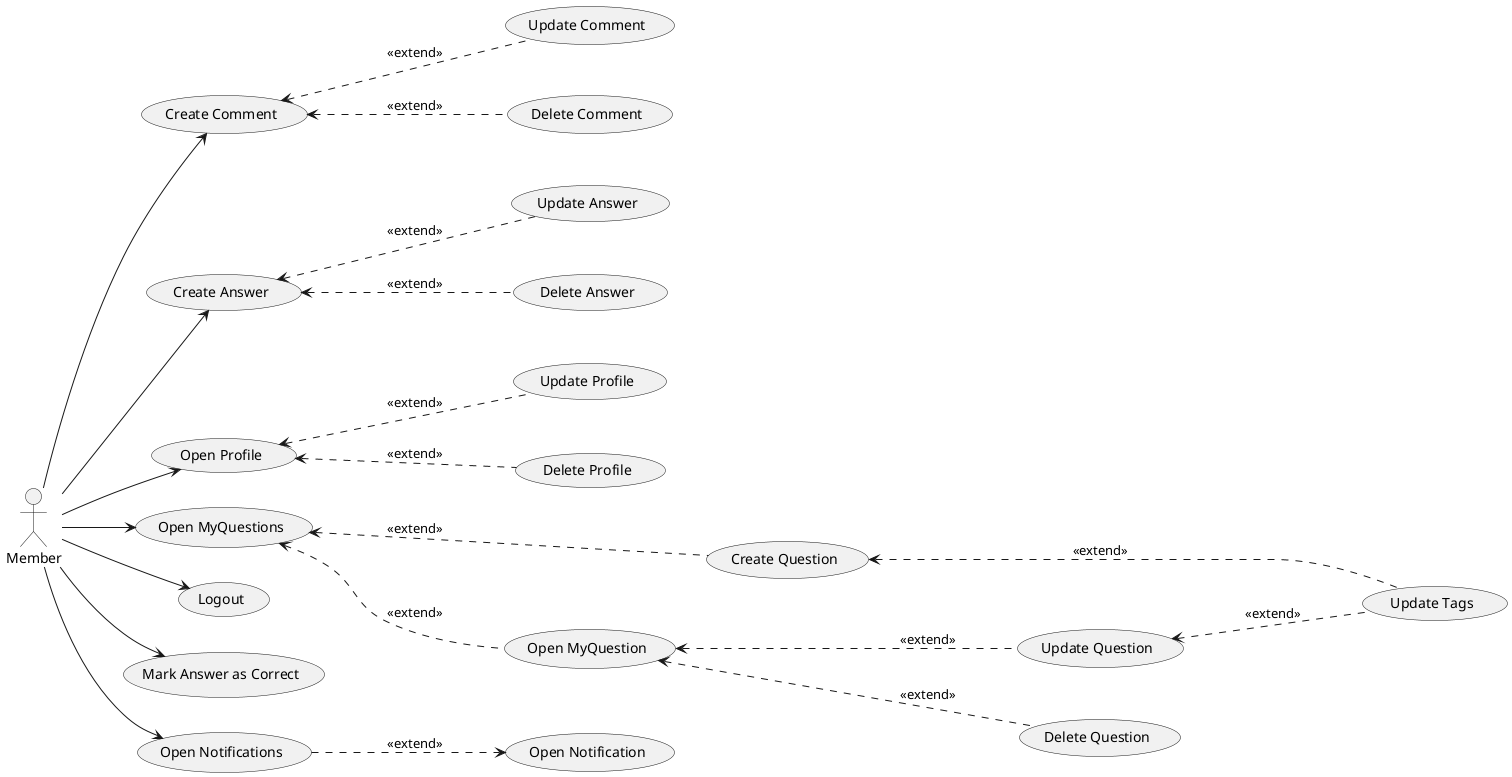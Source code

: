 @startuml

actor Member

left to right direction

(Logout) as UC2

(Open Profile) as UC4
(Update Profile) as UC5
(Delete Profile) as UC6

(Create Question) as UC8
(Delete Question) as UC9
(Update Question) as UC10
(Open MyQuestion) as UC12
(Open MyQuestions) as UC13

(Create Answer) as UC14
(Update Answer) as UC15
(Delete Answer) as UC16
(Mark Answer as Correct) as UC17

(Create Comment) as UC18
(Update Comment) as UC19
(Delete Comment) as UC20
(Open Notifications) as UC33
(Open Notification) as UC34

(Update Tags) as UC21

UC8 .-up-> UC13 : <<extend>>
UC12 .-up-> UC13 : <<extend>>
UC9 .-up-> UC12 : <<extend>>
UC10 .-up-> UC12 : <<extend>>

UC21 .-up-> UC8 : <<extend>>
UC21 .-up-> UC10 : <<extend>>

UC5 .-up-> UC4 : <<extend>>
UC6 .-up-> UC4 : <<extend>>

UC15 .-up-> UC14 : <<extend>>
UC16 .-up-> UC14 : <<extend>>

UC19 .-up-> UC18 : <<extend>>
UC20 .-up-> UC18 : <<extend>>
UC33 .-down-> UC34 : <<extend>>


Member --> UC2
Member --> UC4
Member --> UC13
Member --> UC14
Member --> UC17
Member --> UC18
Member --> UC33

@enduml